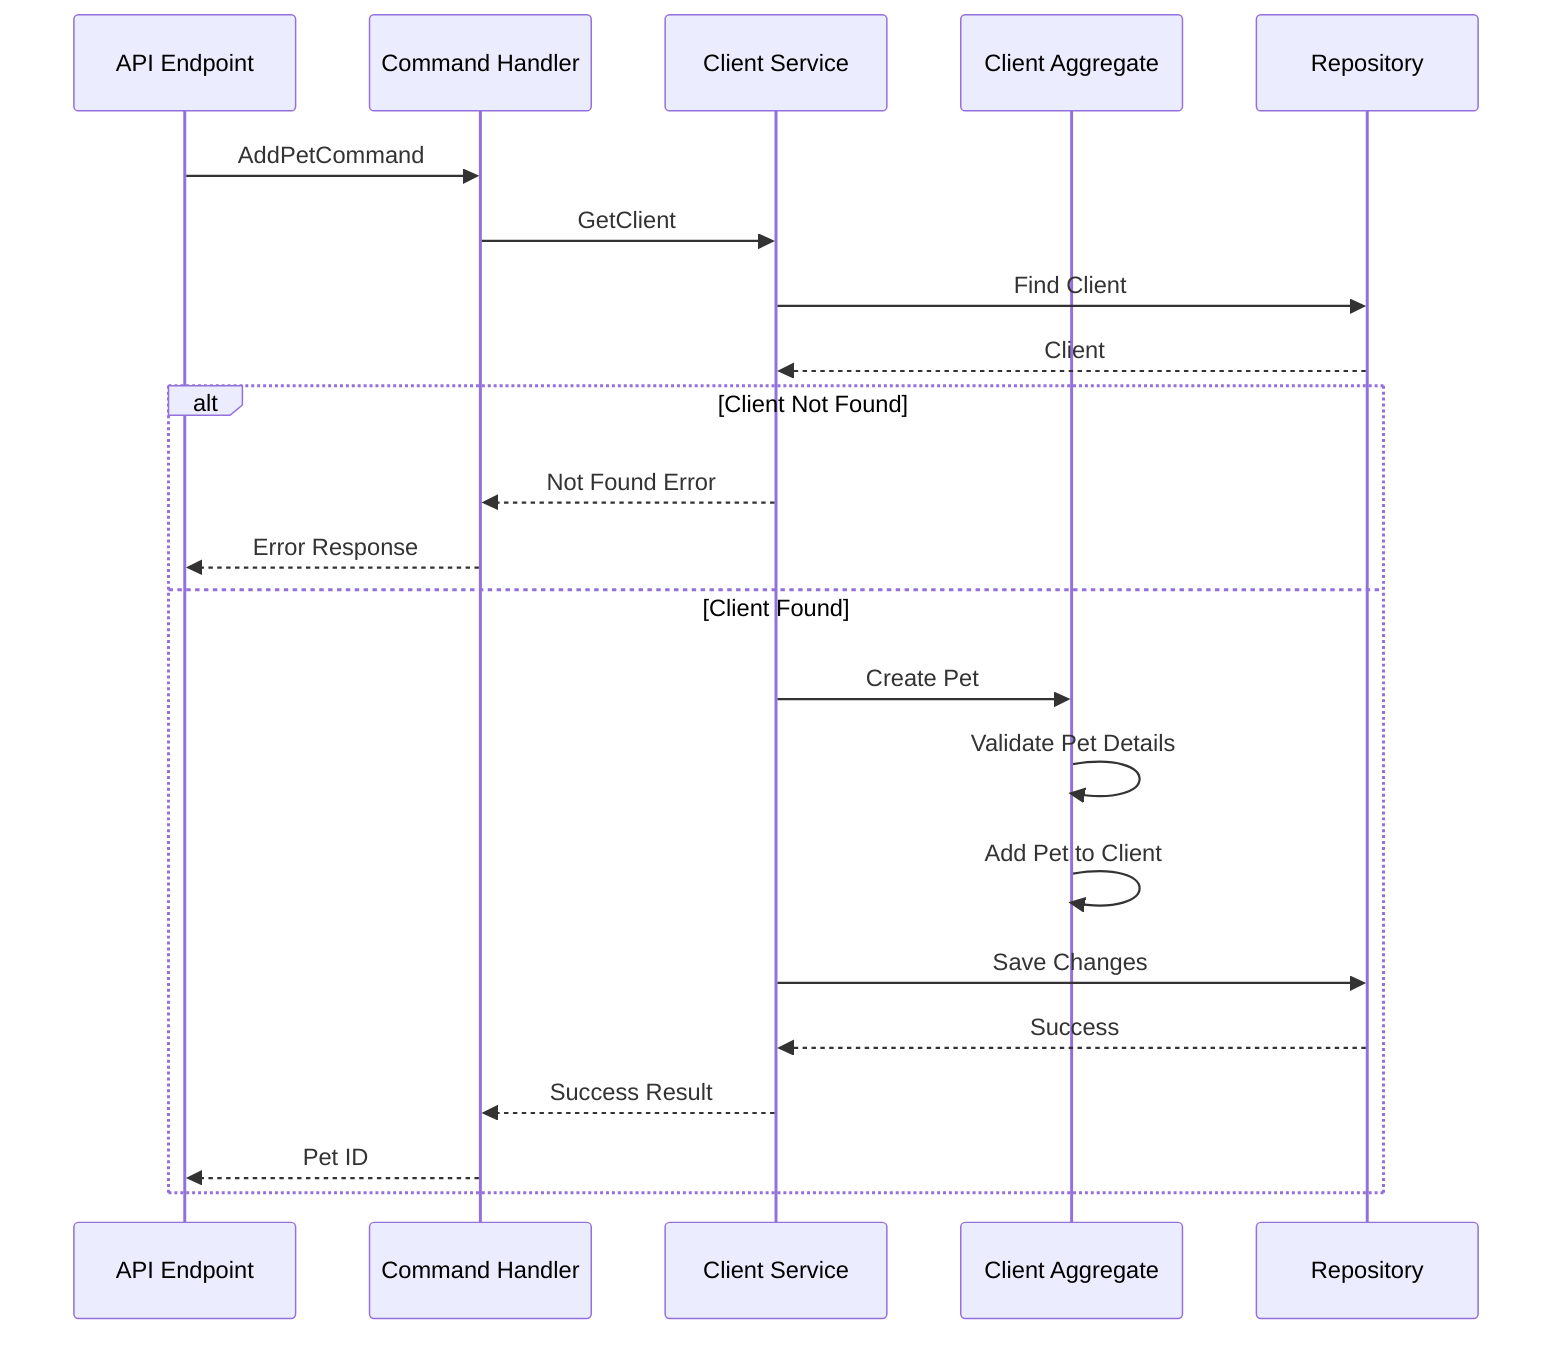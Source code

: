 sequenceDiagram
    participant API as API Endpoint
    participant Handler as Command Handler
    participant Service as Client Service
    participant Domain as Client Aggregate
    participant DB as Repository

    API->>Handler: AddPetCommand
    Handler->>Service: GetClient
    Service->>DB: Find Client
    DB-->>Service: Client
    
    alt Client Not Found
        Service-->>Handler: Not Found Error
        Handler-->>API: Error Response
    else Client Found
        Service->>Domain: Create Pet
        Domain->>Domain: Validate Pet Details
        Domain->>Domain: Add Pet to Client
        Service->>DB: Save Changes
        DB-->>Service: Success
        Service-->>Handler: Success Result
        Handler-->>API: Pet ID
    end